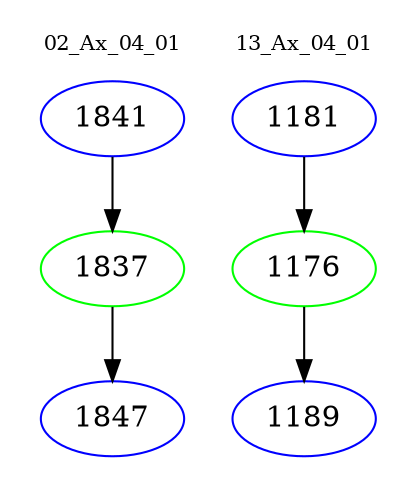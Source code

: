 digraph{
subgraph cluster_0 {
color = white
label = "02_Ax_04_01";
fontsize=10;
T0_1841 [label="1841", color="blue"]
T0_1841 -> T0_1837 [color="black"]
T0_1837 [label="1837", color="green"]
T0_1837 -> T0_1847 [color="black"]
T0_1847 [label="1847", color="blue"]
}
subgraph cluster_1 {
color = white
label = "13_Ax_04_01";
fontsize=10;
T1_1181 [label="1181", color="blue"]
T1_1181 -> T1_1176 [color="black"]
T1_1176 [label="1176", color="green"]
T1_1176 -> T1_1189 [color="black"]
T1_1189 [label="1189", color="blue"]
}
}
